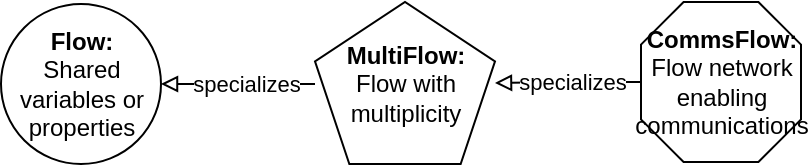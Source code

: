<mxfile version="24.2.5" type="device">
  <diagram name="Page-1" id="euOXjFIDtaLQ0mT6cxw2">
    <mxGraphModel dx="2178" dy="281" grid="1" gridSize="10" guides="1" tooltips="1" connect="1" arrows="1" fold="1" page="1" pageScale="1" pageWidth="850" pageHeight="1100" math="0" shadow="0">
      <root>
        <mxCell id="0" />
        <mxCell id="1" parent="0" />
        <mxCell id="tOJ0rPZZvRuvvd-nFfJs-1" value="&lt;b&gt;Flow:&lt;/b&gt;&lt;br&gt;Shared variables or properties" style="ellipse;whiteSpace=wrap;html=1;aspect=fixed;" parent="1" vertex="1">
          <mxGeometry x="-1445.5" y="741" width="80" height="80" as="geometry" />
        </mxCell>
        <mxCell id="tOJ0rPZZvRuvvd-nFfJs-2" value="specializes" style="edgeStyle=orthogonalEdgeStyle;rounded=0;orthogonalLoop=1;jettySize=auto;html=1;exitX=0;exitY=0.5;exitDx=0;exitDy=0;exitPerimeter=0;endArrow=block;endFill=0;" parent="1" source="tOJ0rPZZvRuvvd-nFfJs-3" target="tOJ0rPZZvRuvvd-nFfJs-4" edge="1">
          <mxGeometry x="-0.061" relative="1" as="geometry">
            <mxPoint as="offset" />
            <mxPoint x="-1383.474" y="930.5" as="targetPoint" />
          </mxGeometry>
        </mxCell>
        <mxCell id="tOJ0rPZZvRuvvd-nFfJs-3" value="&lt;b&gt;CommsFlow:&lt;br&gt;&lt;/b&gt;Flow network enabling communications" style="whiteSpace=wrap;html=1;shape=mxgraph.basic.octagon2;align=center;verticalAlign=middle;dx=10.64;" parent="1" vertex="1">
          <mxGeometry x="-1125.5" y="740" width="80" height="80" as="geometry" />
        </mxCell>
        <mxCell id="tOJ0rPZZvRuvvd-nFfJs-4" value="&lt;b style=&quot;border-color: var(--border-color);&quot;&gt;MultiFlow:&lt;/b&gt;&lt;br&gt;Flow with&lt;br style=&quot;border-color: var(--border-color);&quot;&gt;multiplicity" style="whiteSpace=wrap;html=1;shape=mxgraph.basic.pentagon" parent="1" vertex="1">
          <mxGeometry x="-1288.5" y="740" width="90" height="81" as="geometry" />
        </mxCell>
        <mxCell id="tOJ0rPZZvRuvvd-nFfJs-5" value="specializes" style="edgeStyle=orthogonalEdgeStyle;rounded=0;orthogonalLoop=1;jettySize=auto;html=1;entryX=1;entryY=0.5;entryDx=0;entryDy=0;endArrow=block;endFill=0;" parent="1" source="tOJ0rPZZvRuvvd-nFfJs-4" target="tOJ0rPZZvRuvvd-nFfJs-1" edge="1">
          <mxGeometry x="-0.086" relative="1" as="geometry">
            <Array as="points">
              <mxPoint x="-1285.5" y="781" />
              <mxPoint x="-1285.5" y="781" />
            </Array>
            <mxPoint as="offset" />
            <mxPoint x="-1288.5" y="785" as="sourcePoint" />
            <mxPoint x="-1380.5" y="777" as="targetPoint" />
          </mxGeometry>
        </mxCell>
      </root>
    </mxGraphModel>
  </diagram>
</mxfile>
